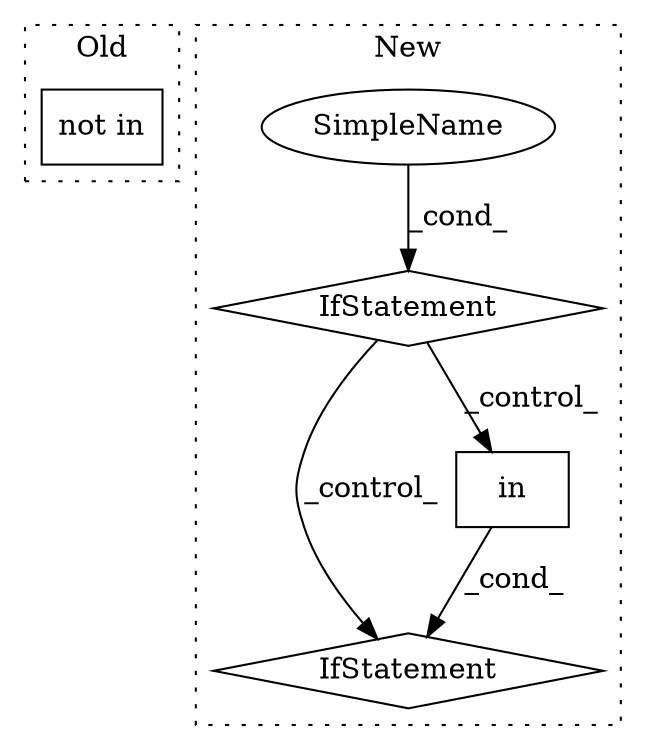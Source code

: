 digraph G {
subgraph cluster0 {
1 [label="not in" a="108" s="5119" l="28" shape="box"];
label = "Old";
style="dotted";
}
subgraph cluster1 {
2 [label="IfStatement" a="25" s="5272,5308" l="12,2" shape="diamond"];
3 [label="in" a="105" s="5284" l="24" shape="box"];
4 [label="IfStatement" a="25" s="5170,5224" l="12,2" shape="diamond"];
5 [label="SimpleName" a="42" s="" l="" shape="ellipse"];
label = "New";
style="dotted";
}
3 -> 2 [label="_cond_"];
4 -> 3 [label="_control_"];
4 -> 2 [label="_control_"];
5 -> 4 [label="_cond_"];
}